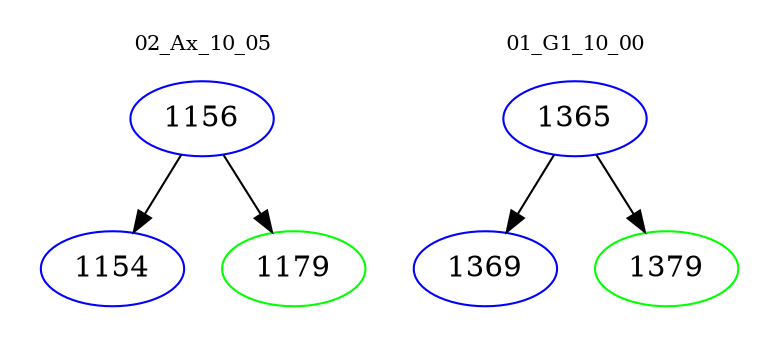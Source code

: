 digraph{
subgraph cluster_0 {
color = white
label = "02_Ax_10_05";
fontsize=10;
T0_1156 [label="1156", color="blue"]
T0_1156 -> T0_1154 [color="black"]
T0_1154 [label="1154", color="blue"]
T0_1156 -> T0_1179 [color="black"]
T0_1179 [label="1179", color="green"]
}
subgraph cluster_1 {
color = white
label = "01_G1_10_00";
fontsize=10;
T1_1365 [label="1365", color="blue"]
T1_1365 -> T1_1369 [color="black"]
T1_1369 [label="1369", color="blue"]
T1_1365 -> T1_1379 [color="black"]
T1_1379 [label="1379", color="green"]
}
}
